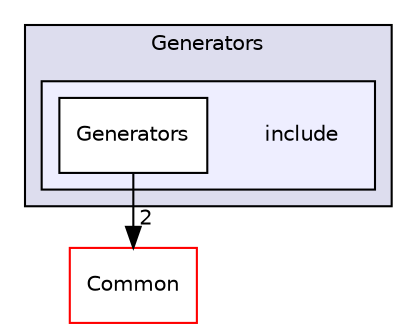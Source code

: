 digraph "/home/travis/build/AliceO2Group/AliceO2/Generators/include" {
  bgcolor=transparent;
  compound=true
  node [ fontsize="10", fontname="Helvetica"];
  edge [ labelfontsize="10", labelfontname="Helvetica"];
  subgraph clusterdir_0b342c6c6b7d2278121a0bb9c4985063 {
    graph [ bgcolor="#ddddee", pencolor="black", label="Generators" fontname="Helvetica", fontsize="10", URL="dir_0b342c6c6b7d2278121a0bb9c4985063.html"]
  subgraph clusterdir_dc16c1a7f621fbfbc9e5d9a781b7ebe8 {
    graph [ bgcolor="#eeeeff", pencolor="black", label="" URL="dir_dc16c1a7f621fbfbc9e5d9a781b7ebe8.html"];
    dir_dc16c1a7f621fbfbc9e5d9a781b7ebe8 [shape=plaintext label="include"];
    dir_ce5fc3cf909a28bf516a9af697270792 [shape=box label="Generators" color="black" fillcolor="white" style="filled" URL="dir_ce5fc3cf909a28bf516a9af697270792.html"];
  }
  }
  dir_4ab6b4cc6a7edbff49100e9123df213f [shape=box label="Common" color="red" URL="dir_4ab6b4cc6a7edbff49100e9123df213f.html"];
  dir_ce5fc3cf909a28bf516a9af697270792->dir_4ab6b4cc6a7edbff49100e9123df213f [headlabel="2", labeldistance=1.5 headhref="dir_000421_000016.html"];
}

